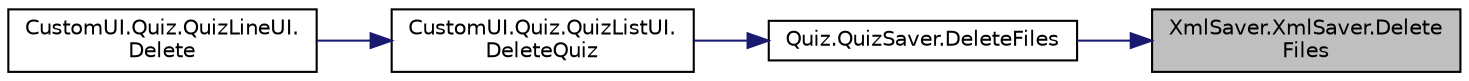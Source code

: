 digraph "XmlSaver.XmlSaver.DeleteFiles"
{
 // INTERACTIVE_SVG=YES
 // LATEX_PDF_SIZE
  edge [fontname="Helvetica",fontsize="10",labelfontname="Helvetica",labelfontsize="10"];
  node [fontname="Helvetica",fontsize="10",shape=record];
  rankdir="RL";
  Node1 [label="XmlSaver.XmlSaver.Delete\lFiles",height=0.2,width=0.4,color="black", fillcolor="grey75", style="filled", fontcolor="black",tooltip="删除存档"];
  Node1 -> Node2 [dir="back",color="midnightblue",fontsize="10",style="solid",fontname="Helvetica"];
  Node2 [label="Quiz.QuizSaver.DeleteFiles",height=0.2,width=0.4,color="black", fillcolor="white", style="filled",URL="$class_quiz_1_1_quiz_saver.html#a52edeb1584fad4fdcd7ecc93e91cc950",tooltip="删除问题存档"];
  Node2 -> Node3 [dir="back",color="midnightblue",fontsize="10",style="solid",fontname="Helvetica"];
  Node3 [label="CustomUI.Quiz.QuizListUI.\lDeleteQuiz",height=0.2,width=0.4,color="black", fillcolor="white", style="filled",URL="$class_custom_u_i_1_1_quiz_1_1_quiz_list_u_i.html#ad56b0e6c597dbaa557e79be3f30b7646",tooltip=" "];
  Node3 -> Node4 [dir="back",color="midnightblue",fontsize="10",style="solid",fontname="Helvetica"];
  Node4 [label="CustomUI.Quiz.QuizLineUI.\lDelete",height=0.2,width=0.4,color="black", fillcolor="white", style="filled",URL="$class_custom_u_i_1_1_quiz_1_1_quiz_line_u_i.html#a58e75913eb17bbf151be7d2207ea73a3",tooltip=" "];
}
